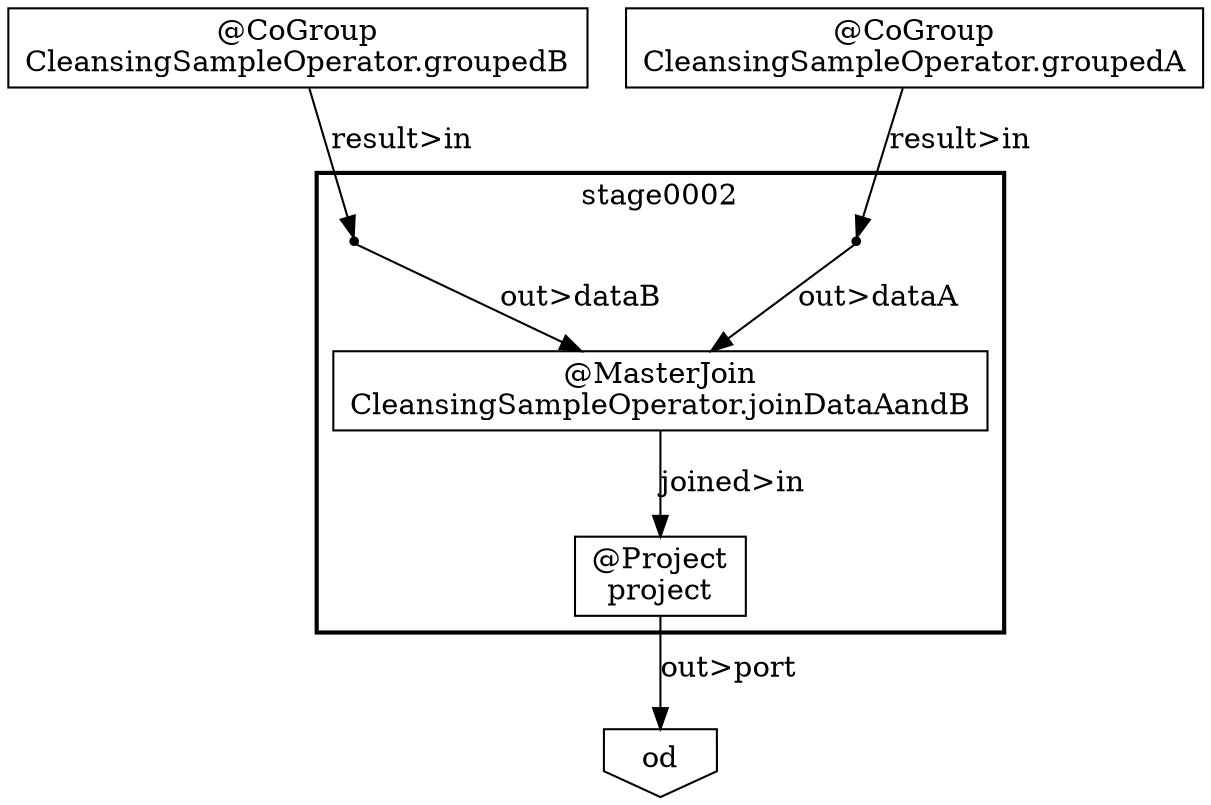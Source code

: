 digraph {
    "9a40feb1-4dd6-41d1-b881-fe2d3391c25e" [shape=box, label="@CoGroup\nCleansingSampleOperator.groupedB"];
    "995712b3-6afc-4b5a-9e0f-a72c13bd9372" [shape=invhouse, label="od"];
    subgraph "cluster_8cc920bf-6354-412f-a631-fe2ac1d18776" {
        label = "stage0002";
        style = bold;
        "66e235bf-3da6-4138-89f8-d3a98d88990a" [shape=box, label="@MasterJoin\nCleansingSampleOperator.joinDataAandB"];
        "b6c3e9eb-c659-45d0-b561-449591851929" [shape=box, label="@Project\nproject"];
        "4b667569-918b-4364-b9ec-05e7e2ea68ff" [shape=point];
        "0b8239d2-d244-4b08-b09a-ea5b86680b61" [shape=point];
    }
    "49621e93-95c2-4fc0-82de-bd0f21e26e61" [shape=box, label="@CoGroup\nCleansingSampleOperator.groupedA"];
    "4b667569-918b-4364-b9ec-05e7e2ea68ff" -> "66e235bf-3da6-4138-89f8-d3a98d88990a" [label="out>dataA"];
    "0b8239d2-d244-4b08-b09a-ea5b86680b61" -> "66e235bf-3da6-4138-89f8-d3a98d88990a" [label="out>dataB"];
    "b6c3e9eb-c659-45d0-b561-449591851929" -> "995712b3-6afc-4b5a-9e0f-a72c13bd9372" [label="out>port"];
    "66e235bf-3da6-4138-89f8-d3a98d88990a" -> "b6c3e9eb-c659-45d0-b561-449591851929" [label="joined>in"];
    "49621e93-95c2-4fc0-82de-bd0f21e26e61" -> "4b667569-918b-4364-b9ec-05e7e2ea68ff" [label="result>in"];
    "9a40feb1-4dd6-41d1-b881-fe2d3391c25e" -> "0b8239d2-d244-4b08-b09a-ea5b86680b61" [label="result>in"];
}
